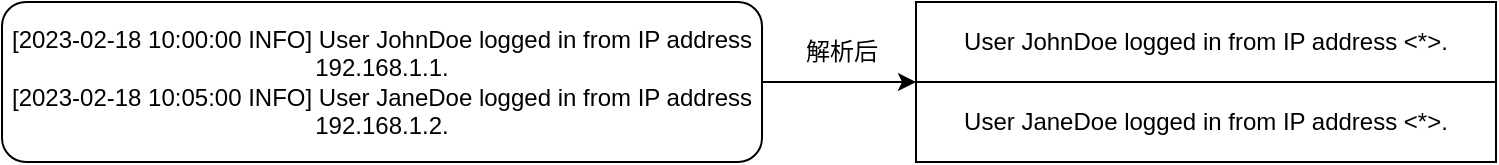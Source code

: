 <mxfile version="23.1.6" type="github">
  <diagram name="第 1 页" id="OqML0HylUvJ7J1xWtfJB">
    <mxGraphModel dx="1562" dy="858" grid="1" gridSize="10" guides="1" tooltips="1" connect="1" arrows="1" fold="1" page="1" pageScale="1" pageWidth="827" pageHeight="1169" math="0" shadow="0">
      <root>
        <mxCell id="0" />
        <mxCell id="1" parent="0" />
        <mxCell id="HYh9R6xoOm2kD6lew-mN-2" value="&lt;div&gt;[2023-02-18 10:00:00 INFO] User JohnDoe logged in from IP address 192.168.1.1.&lt;/div&gt;&lt;div&gt;[2023-02-18 10:05:00 INFO] User JaneDoe logged in from IP address 192.168.1.2.&lt;/div&gt;" style="rounded=1;whiteSpace=wrap;html=1;" parent="1" vertex="1">
          <mxGeometry x="80" y="300" width="380" height="80" as="geometry" />
        </mxCell>
        <mxCell id="HYh9R6xoOm2kD6lew-mN-4" value="User JohnDoe logged in from IP address &lt;*&gt;." style="rounded=0;whiteSpace=wrap;html=1;" parent="1" vertex="1">
          <mxGeometry x="537" y="300" width="290" height="40" as="geometry" />
        </mxCell>
        <mxCell id="HYh9R6xoOm2kD6lew-mN-5" value="User JaneDoe logged in from IP address &amp;lt;*&amp;gt;." style="rounded=0;whiteSpace=wrap;html=1;" parent="1" vertex="1">
          <mxGeometry x="537" y="340" width="290" height="40" as="geometry" />
        </mxCell>
        <mxCell id="HYh9R6xoOm2kD6lew-mN-6" value="" style="endArrow=classic;html=1;rounded=0;entryX=0;entryY=0;entryDx=0;entryDy=0;exitX=1;exitY=0.5;exitDx=0;exitDy=0;" parent="1" source="HYh9R6xoOm2kD6lew-mN-2" target="HYh9R6xoOm2kD6lew-mN-5" edge="1">
          <mxGeometry width="50" height="50" relative="1" as="geometry">
            <mxPoint x="460" y="350" as="sourcePoint" />
            <mxPoint x="510" y="300" as="targetPoint" />
          </mxGeometry>
        </mxCell>
        <mxCell id="b1pzN4A3J8P1Eu83yOu0-1" value="解析后" style="text;html=1;align=center;verticalAlign=middle;whiteSpace=wrap;rounded=0;" vertex="1" parent="1">
          <mxGeometry x="470" y="310" width="60" height="30" as="geometry" />
        </mxCell>
      </root>
    </mxGraphModel>
  </diagram>
</mxfile>
